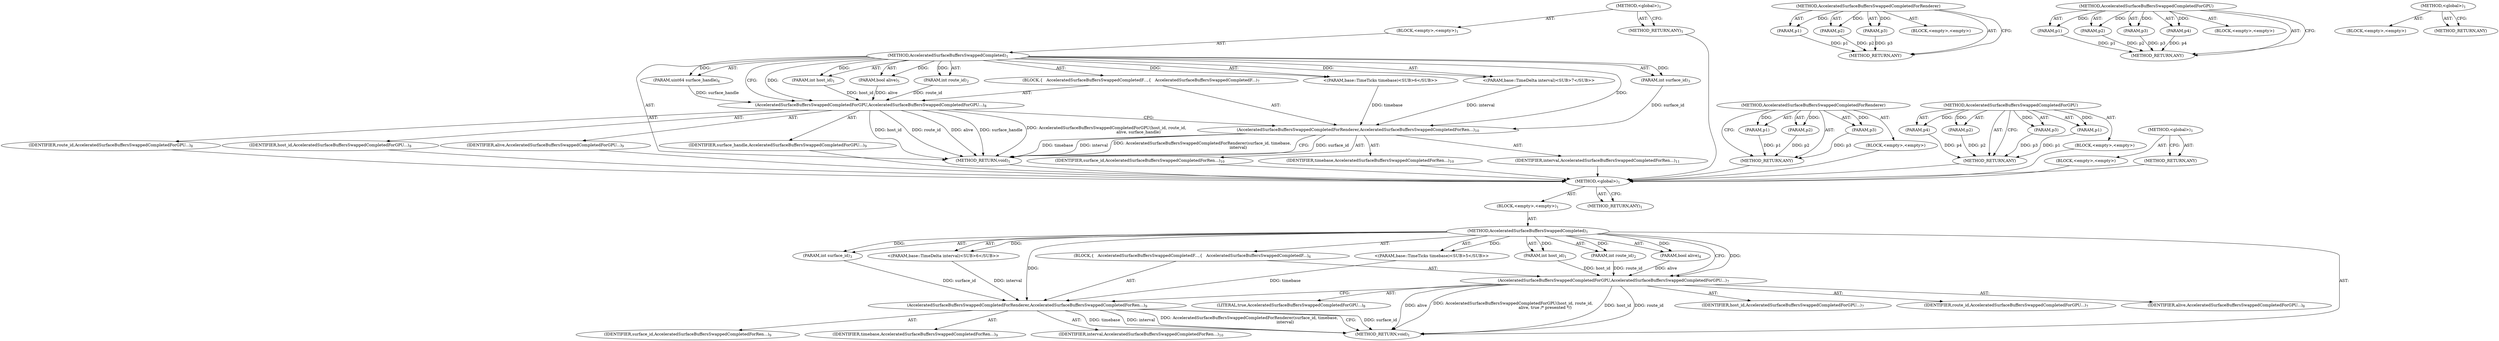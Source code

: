 digraph "&lt;global&gt;" {
vulnerable_6 [label=<(METHOD,&lt;global&gt;)<SUB>1</SUB>>];
vulnerable_7 [label=<(BLOCK,&lt;empty&gt;,&lt;empty&gt;)<SUB>1</SUB>>];
vulnerable_8 [label=<(METHOD,AcceleratedSurfaceBuffersSwappedCompleted)<SUB>1</SUB>>];
vulnerable_9 [label=<(PARAM,int host_id)<SUB>1</SUB>>];
vulnerable_10 [label=<(PARAM,int route_id)<SUB>2</SUB>>];
vulnerable_11 [label=<(PARAM,int surface_id)<SUB>3</SUB>>];
vulnerable_12 [label=<(PARAM,bool alive)<SUB>4</SUB>>];
vulnerable_13 [label="<(PARAM,base::TimeTicks timebase)<SUB>5</SUB>>"];
vulnerable_14 [label="<(PARAM,base::TimeDelta interval)<SUB>6</SUB>>"];
vulnerable_15 [label=<(BLOCK,{
   AcceleratedSurfaceBuffersSwappedCompletedF...,{
   AcceleratedSurfaceBuffersSwappedCompletedF...)<SUB>6</SUB>>];
vulnerable_16 [label=<(AcceleratedSurfaceBuffersSwappedCompletedForGPU,AcceleratedSurfaceBuffersSwappedCompletedForGPU...)<SUB>7</SUB>>];
vulnerable_17 [label=<(IDENTIFIER,host_id,AcceleratedSurfaceBuffersSwappedCompletedForGPU...)<SUB>7</SUB>>];
vulnerable_18 [label=<(IDENTIFIER,route_id,AcceleratedSurfaceBuffersSwappedCompletedForGPU...)<SUB>7</SUB>>];
vulnerable_19 [label=<(IDENTIFIER,alive,AcceleratedSurfaceBuffersSwappedCompletedForGPU...)<SUB>8</SUB>>];
vulnerable_20 [label=<(LITERAL,true,AcceleratedSurfaceBuffersSwappedCompletedForGPU...)<SUB>8</SUB>>];
vulnerable_21 [label=<(AcceleratedSurfaceBuffersSwappedCompletedForRenderer,AcceleratedSurfaceBuffersSwappedCompletedForRen...)<SUB>9</SUB>>];
vulnerable_22 [label=<(IDENTIFIER,surface_id,AcceleratedSurfaceBuffersSwappedCompletedForRen...)<SUB>9</SUB>>];
vulnerable_23 [label=<(IDENTIFIER,timebase,AcceleratedSurfaceBuffersSwappedCompletedForRen...)<SUB>9</SUB>>];
vulnerable_24 [label=<(IDENTIFIER,interval,AcceleratedSurfaceBuffersSwappedCompletedForRen...)<SUB>10</SUB>>];
vulnerable_25 [label=<(METHOD_RETURN,void)<SUB>1</SUB>>];
vulnerable_27 [label=<(METHOD_RETURN,ANY)<SUB>1</SUB>>];
vulnerable_55 [label=<(METHOD,AcceleratedSurfaceBuffersSwappedCompletedForRenderer)>];
vulnerable_56 [label=<(PARAM,p1)>];
vulnerable_57 [label=<(PARAM,p2)>];
vulnerable_58 [label=<(PARAM,p3)>];
vulnerable_59 [label=<(BLOCK,&lt;empty&gt;,&lt;empty&gt;)>];
vulnerable_60 [label=<(METHOD_RETURN,ANY)>];
vulnerable_48 [label=<(METHOD,AcceleratedSurfaceBuffersSwappedCompletedForGPU)>];
vulnerable_49 [label=<(PARAM,p1)>];
vulnerable_50 [label=<(PARAM,p2)>];
vulnerable_51 [label=<(PARAM,p3)>];
vulnerable_52 [label=<(PARAM,p4)>];
vulnerable_53 [label=<(BLOCK,&lt;empty&gt;,&lt;empty&gt;)>];
vulnerable_54 [label=<(METHOD_RETURN,ANY)>];
vulnerable_42 [label=<(METHOD,&lt;global&gt;)<SUB>1</SUB>>];
vulnerable_43 [label=<(BLOCK,&lt;empty&gt;,&lt;empty&gt;)>];
vulnerable_44 [label=<(METHOD_RETURN,ANY)>];
fixed_6 [label=<(METHOD,&lt;global&gt;)<SUB>1</SUB>>];
fixed_7 [label=<(BLOCK,&lt;empty&gt;,&lt;empty&gt;)<SUB>1</SUB>>];
fixed_8 [label=<(METHOD,AcceleratedSurfaceBuffersSwappedCompleted)<SUB>1</SUB>>];
fixed_9 [label=<(PARAM,int host_id)<SUB>1</SUB>>];
fixed_10 [label=<(PARAM,int route_id)<SUB>2</SUB>>];
fixed_11 [label=<(PARAM,int surface_id)<SUB>3</SUB>>];
fixed_12 [label=<(PARAM,uint64 surface_handle)<SUB>4</SUB>>];
fixed_13 [label=<(PARAM,bool alive)<SUB>5</SUB>>];
fixed_14 [label="<(PARAM,base::TimeTicks timebase)<SUB>6</SUB>>"];
fixed_15 [label="<(PARAM,base::TimeDelta interval)<SUB>7</SUB>>"];
fixed_16 [label=<(BLOCK,{
   AcceleratedSurfaceBuffersSwappedCompletedF...,{
   AcceleratedSurfaceBuffersSwappedCompletedF...)<SUB>7</SUB>>];
fixed_17 [label=<(AcceleratedSurfaceBuffersSwappedCompletedForGPU,AcceleratedSurfaceBuffersSwappedCompletedForGPU...)<SUB>8</SUB>>];
fixed_18 [label=<(IDENTIFIER,host_id,AcceleratedSurfaceBuffersSwappedCompletedForGPU...)<SUB>8</SUB>>];
fixed_19 [label=<(IDENTIFIER,route_id,AcceleratedSurfaceBuffersSwappedCompletedForGPU...)<SUB>8</SUB>>];
fixed_20 [label=<(IDENTIFIER,alive,AcceleratedSurfaceBuffersSwappedCompletedForGPU...)<SUB>9</SUB>>];
fixed_21 [label=<(IDENTIFIER,surface_handle,AcceleratedSurfaceBuffersSwappedCompletedForGPU...)<SUB>9</SUB>>];
fixed_22 [label=<(AcceleratedSurfaceBuffersSwappedCompletedForRenderer,AcceleratedSurfaceBuffersSwappedCompletedForRen...)<SUB>10</SUB>>];
fixed_23 [label=<(IDENTIFIER,surface_id,AcceleratedSurfaceBuffersSwappedCompletedForRen...)<SUB>10</SUB>>];
fixed_24 [label=<(IDENTIFIER,timebase,AcceleratedSurfaceBuffersSwappedCompletedForRen...)<SUB>10</SUB>>];
fixed_25 [label=<(IDENTIFIER,interval,AcceleratedSurfaceBuffersSwappedCompletedForRen...)<SUB>11</SUB>>];
fixed_26 [label=<(METHOD_RETURN,void)<SUB>1</SUB>>];
fixed_28 [label=<(METHOD_RETURN,ANY)<SUB>1</SUB>>];
fixed_58 [label=<(METHOD,AcceleratedSurfaceBuffersSwappedCompletedForRenderer)>];
fixed_59 [label=<(PARAM,p1)>];
fixed_60 [label=<(PARAM,p2)>];
fixed_61 [label=<(PARAM,p3)>];
fixed_62 [label=<(BLOCK,&lt;empty&gt;,&lt;empty&gt;)>];
fixed_63 [label=<(METHOD_RETURN,ANY)>];
fixed_51 [label=<(METHOD,AcceleratedSurfaceBuffersSwappedCompletedForGPU)>];
fixed_52 [label=<(PARAM,p1)>];
fixed_53 [label=<(PARAM,p2)>];
fixed_54 [label=<(PARAM,p3)>];
fixed_55 [label=<(PARAM,p4)>];
fixed_56 [label=<(BLOCK,&lt;empty&gt;,&lt;empty&gt;)>];
fixed_57 [label=<(METHOD_RETURN,ANY)>];
fixed_45 [label=<(METHOD,&lt;global&gt;)<SUB>1</SUB>>];
fixed_46 [label=<(BLOCK,&lt;empty&gt;,&lt;empty&gt;)>];
fixed_47 [label=<(METHOD_RETURN,ANY)>];
vulnerable_6 -> vulnerable_7  [key=0, label="AST: "];
vulnerable_6 -> vulnerable_27  [key=0, label="AST: "];
vulnerable_6 -> vulnerable_27  [key=1, label="CFG: "];
vulnerable_7 -> vulnerable_8  [key=0, label="AST: "];
vulnerable_8 -> vulnerable_9  [key=0, label="AST: "];
vulnerable_8 -> vulnerable_9  [key=1, label="DDG: "];
vulnerable_8 -> vulnerable_10  [key=0, label="AST: "];
vulnerable_8 -> vulnerable_10  [key=1, label="DDG: "];
vulnerable_8 -> vulnerable_11  [key=0, label="AST: "];
vulnerable_8 -> vulnerable_11  [key=1, label="DDG: "];
vulnerable_8 -> vulnerable_12  [key=0, label="AST: "];
vulnerable_8 -> vulnerable_12  [key=1, label="DDG: "];
vulnerable_8 -> vulnerable_13  [key=0, label="AST: "];
vulnerable_8 -> vulnerable_13  [key=1, label="DDG: "];
vulnerable_8 -> vulnerable_14  [key=0, label="AST: "];
vulnerable_8 -> vulnerable_14  [key=1, label="DDG: "];
vulnerable_8 -> vulnerable_15  [key=0, label="AST: "];
vulnerable_8 -> vulnerable_25  [key=0, label="AST: "];
vulnerable_8 -> vulnerable_16  [key=0, label="CFG: "];
vulnerable_8 -> vulnerable_16  [key=1, label="DDG: "];
vulnerable_8 -> vulnerable_21  [key=0, label="DDG: "];
vulnerable_9 -> vulnerable_16  [key=0, label="DDG: host_id"];
vulnerable_10 -> vulnerable_16  [key=0, label="DDG: route_id"];
vulnerable_11 -> vulnerable_21  [key=0, label="DDG: surface_id"];
vulnerable_12 -> vulnerable_16  [key=0, label="DDG: alive"];
vulnerable_13 -> vulnerable_21  [key=0, label="DDG: timebase"];
vulnerable_14 -> vulnerable_21  [key=0, label="DDG: interval"];
vulnerable_15 -> vulnerable_16  [key=0, label="AST: "];
vulnerable_15 -> vulnerable_21  [key=0, label="AST: "];
vulnerable_16 -> vulnerable_17  [key=0, label="AST: "];
vulnerable_16 -> vulnerable_18  [key=0, label="AST: "];
vulnerable_16 -> vulnerable_19  [key=0, label="AST: "];
vulnerable_16 -> vulnerable_20  [key=0, label="AST: "];
vulnerable_16 -> vulnerable_21  [key=0, label="CFG: "];
vulnerable_16 -> vulnerable_25  [key=0, label="DDG: host_id"];
vulnerable_16 -> vulnerable_25  [key=1, label="DDG: route_id"];
vulnerable_16 -> vulnerable_25  [key=2, label="DDG: alive"];
vulnerable_16 -> vulnerable_25  [key=3, label="DDG: AcceleratedSurfaceBuffersSwappedCompletedForGPU(host_id, route_id,
                                                  alive, true /* presented */)"];
vulnerable_21 -> vulnerable_22  [key=0, label="AST: "];
vulnerable_21 -> vulnerable_23  [key=0, label="AST: "];
vulnerable_21 -> vulnerable_24  [key=0, label="AST: "];
vulnerable_21 -> vulnerable_25  [key=0, label="CFG: "];
vulnerable_21 -> vulnerable_25  [key=1, label="DDG: surface_id"];
vulnerable_21 -> vulnerable_25  [key=2, label="DDG: timebase"];
vulnerable_21 -> vulnerable_25  [key=3, label="DDG: interval"];
vulnerable_21 -> vulnerable_25  [key=4, label="DDG: AcceleratedSurfaceBuffersSwappedCompletedForRenderer(surface_id, timebase,
                                                        interval)"];
vulnerable_55 -> vulnerable_56  [key=0, label="AST: "];
vulnerable_55 -> vulnerable_56  [key=1, label="DDG: "];
vulnerable_55 -> vulnerable_59  [key=0, label="AST: "];
vulnerable_55 -> vulnerable_57  [key=0, label="AST: "];
vulnerable_55 -> vulnerable_57  [key=1, label="DDG: "];
vulnerable_55 -> vulnerable_60  [key=0, label="AST: "];
vulnerable_55 -> vulnerable_60  [key=1, label="CFG: "];
vulnerable_55 -> vulnerable_58  [key=0, label="AST: "];
vulnerable_55 -> vulnerable_58  [key=1, label="DDG: "];
vulnerable_56 -> vulnerable_60  [key=0, label="DDG: p1"];
vulnerable_57 -> vulnerable_60  [key=0, label="DDG: p2"];
vulnerable_58 -> vulnerable_60  [key=0, label="DDG: p3"];
vulnerable_48 -> vulnerable_49  [key=0, label="AST: "];
vulnerable_48 -> vulnerable_49  [key=1, label="DDG: "];
vulnerable_48 -> vulnerable_53  [key=0, label="AST: "];
vulnerable_48 -> vulnerable_50  [key=0, label="AST: "];
vulnerable_48 -> vulnerable_50  [key=1, label="DDG: "];
vulnerable_48 -> vulnerable_54  [key=0, label="AST: "];
vulnerable_48 -> vulnerable_54  [key=1, label="CFG: "];
vulnerable_48 -> vulnerable_51  [key=0, label="AST: "];
vulnerable_48 -> vulnerable_51  [key=1, label="DDG: "];
vulnerable_48 -> vulnerable_52  [key=0, label="AST: "];
vulnerable_48 -> vulnerable_52  [key=1, label="DDG: "];
vulnerable_49 -> vulnerable_54  [key=0, label="DDG: p1"];
vulnerable_50 -> vulnerable_54  [key=0, label="DDG: p2"];
vulnerable_51 -> vulnerable_54  [key=0, label="DDG: p3"];
vulnerable_52 -> vulnerable_54  [key=0, label="DDG: p4"];
vulnerable_42 -> vulnerable_43  [key=0, label="AST: "];
vulnerable_42 -> vulnerable_44  [key=0, label="AST: "];
vulnerable_42 -> vulnerable_44  [key=1, label="CFG: "];
fixed_6 -> fixed_7  [key=0, label="AST: "];
fixed_6 -> fixed_28  [key=0, label="AST: "];
fixed_6 -> fixed_28  [key=1, label="CFG: "];
fixed_7 -> fixed_8  [key=0, label="AST: "];
fixed_8 -> fixed_9  [key=0, label="AST: "];
fixed_8 -> fixed_9  [key=1, label="DDG: "];
fixed_8 -> fixed_10  [key=0, label="AST: "];
fixed_8 -> fixed_10  [key=1, label="DDG: "];
fixed_8 -> fixed_11  [key=0, label="AST: "];
fixed_8 -> fixed_11  [key=1, label="DDG: "];
fixed_8 -> fixed_12  [key=0, label="AST: "];
fixed_8 -> fixed_12  [key=1, label="DDG: "];
fixed_8 -> fixed_13  [key=0, label="AST: "];
fixed_8 -> fixed_13  [key=1, label="DDG: "];
fixed_8 -> fixed_14  [key=0, label="AST: "];
fixed_8 -> fixed_14  [key=1, label="DDG: "];
fixed_8 -> fixed_15  [key=0, label="AST: "];
fixed_8 -> fixed_15  [key=1, label="DDG: "];
fixed_8 -> fixed_16  [key=0, label="AST: "];
fixed_8 -> fixed_26  [key=0, label="AST: "];
fixed_8 -> fixed_17  [key=0, label="CFG: "];
fixed_8 -> fixed_17  [key=1, label="DDG: "];
fixed_8 -> fixed_22  [key=0, label="DDG: "];
fixed_9 -> fixed_17  [key=0, label="DDG: host_id"];
fixed_10 -> fixed_17  [key=0, label="DDG: route_id"];
fixed_11 -> fixed_22  [key=0, label="DDG: surface_id"];
fixed_12 -> fixed_17  [key=0, label="DDG: surface_handle"];
fixed_13 -> fixed_17  [key=0, label="DDG: alive"];
fixed_14 -> fixed_22  [key=0, label="DDG: timebase"];
fixed_15 -> fixed_22  [key=0, label="DDG: interval"];
fixed_16 -> fixed_17  [key=0, label="AST: "];
fixed_16 -> fixed_22  [key=0, label="AST: "];
fixed_17 -> fixed_18  [key=0, label="AST: "];
fixed_17 -> fixed_19  [key=0, label="AST: "];
fixed_17 -> fixed_20  [key=0, label="AST: "];
fixed_17 -> fixed_21  [key=0, label="AST: "];
fixed_17 -> fixed_22  [key=0, label="CFG: "];
fixed_17 -> fixed_26  [key=0, label="DDG: host_id"];
fixed_17 -> fixed_26  [key=1, label="DDG: route_id"];
fixed_17 -> fixed_26  [key=2, label="DDG: alive"];
fixed_17 -> fixed_26  [key=3, label="DDG: surface_handle"];
fixed_17 -> fixed_26  [key=4, label="DDG: AcceleratedSurfaceBuffersSwappedCompletedForGPU(host_id, route_id,
                                                  alive, surface_handle)"];
fixed_18 -> vulnerable_6  [key=0];
fixed_19 -> vulnerable_6  [key=0];
fixed_20 -> vulnerable_6  [key=0];
fixed_21 -> vulnerable_6  [key=0];
fixed_22 -> fixed_23  [key=0, label="AST: "];
fixed_22 -> fixed_24  [key=0, label="AST: "];
fixed_22 -> fixed_25  [key=0, label="AST: "];
fixed_22 -> fixed_26  [key=0, label="CFG: "];
fixed_22 -> fixed_26  [key=1, label="DDG: surface_id"];
fixed_22 -> fixed_26  [key=2, label="DDG: timebase"];
fixed_22 -> fixed_26  [key=3, label="DDG: interval"];
fixed_22 -> fixed_26  [key=4, label="DDG: AcceleratedSurfaceBuffersSwappedCompletedForRenderer(surface_id, timebase,
                                                        interval)"];
fixed_23 -> vulnerable_6  [key=0];
fixed_24 -> vulnerable_6  [key=0];
fixed_25 -> vulnerable_6  [key=0];
fixed_26 -> vulnerable_6  [key=0];
fixed_28 -> vulnerable_6  [key=0];
fixed_58 -> fixed_59  [key=0, label="AST: "];
fixed_58 -> fixed_59  [key=1, label="DDG: "];
fixed_58 -> fixed_62  [key=0, label="AST: "];
fixed_58 -> fixed_60  [key=0, label="AST: "];
fixed_58 -> fixed_60  [key=1, label="DDG: "];
fixed_58 -> fixed_63  [key=0, label="AST: "];
fixed_58 -> fixed_63  [key=1, label="CFG: "];
fixed_58 -> fixed_61  [key=0, label="AST: "];
fixed_58 -> fixed_61  [key=1, label="DDG: "];
fixed_59 -> fixed_63  [key=0, label="DDG: p1"];
fixed_60 -> fixed_63  [key=0, label="DDG: p2"];
fixed_61 -> fixed_63  [key=0, label="DDG: p3"];
fixed_62 -> vulnerable_6  [key=0];
fixed_63 -> vulnerable_6  [key=0];
fixed_51 -> fixed_52  [key=0, label="AST: "];
fixed_51 -> fixed_52  [key=1, label="DDG: "];
fixed_51 -> fixed_56  [key=0, label="AST: "];
fixed_51 -> fixed_53  [key=0, label="AST: "];
fixed_51 -> fixed_53  [key=1, label="DDG: "];
fixed_51 -> fixed_57  [key=0, label="AST: "];
fixed_51 -> fixed_57  [key=1, label="CFG: "];
fixed_51 -> fixed_54  [key=0, label="AST: "];
fixed_51 -> fixed_54  [key=1, label="DDG: "];
fixed_51 -> fixed_55  [key=0, label="AST: "];
fixed_51 -> fixed_55  [key=1, label="DDG: "];
fixed_52 -> fixed_57  [key=0, label="DDG: p1"];
fixed_53 -> fixed_57  [key=0, label="DDG: p2"];
fixed_54 -> fixed_57  [key=0, label="DDG: p3"];
fixed_55 -> fixed_57  [key=0, label="DDG: p4"];
fixed_56 -> vulnerable_6  [key=0];
fixed_57 -> vulnerable_6  [key=0];
fixed_45 -> fixed_46  [key=0, label="AST: "];
fixed_45 -> fixed_47  [key=0, label="AST: "];
fixed_45 -> fixed_47  [key=1, label="CFG: "];
fixed_46 -> vulnerable_6  [key=0];
fixed_47 -> vulnerable_6  [key=0];
}
